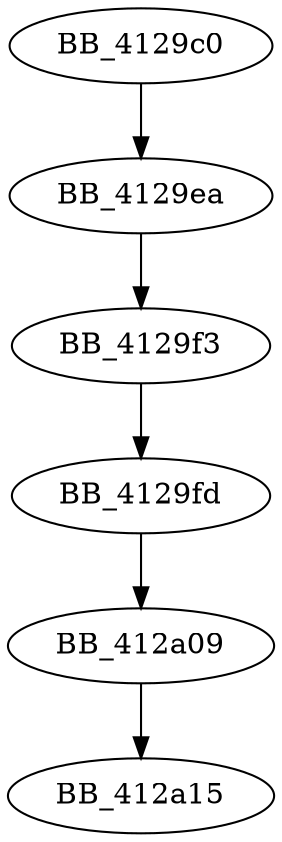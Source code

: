 DiGraph sub_4129C0{
BB_4129c0->BB_4129ea
BB_4129ea->BB_4129f3
BB_4129f3->BB_4129fd
BB_4129fd->BB_412a09
BB_412a09->BB_412a15
}
